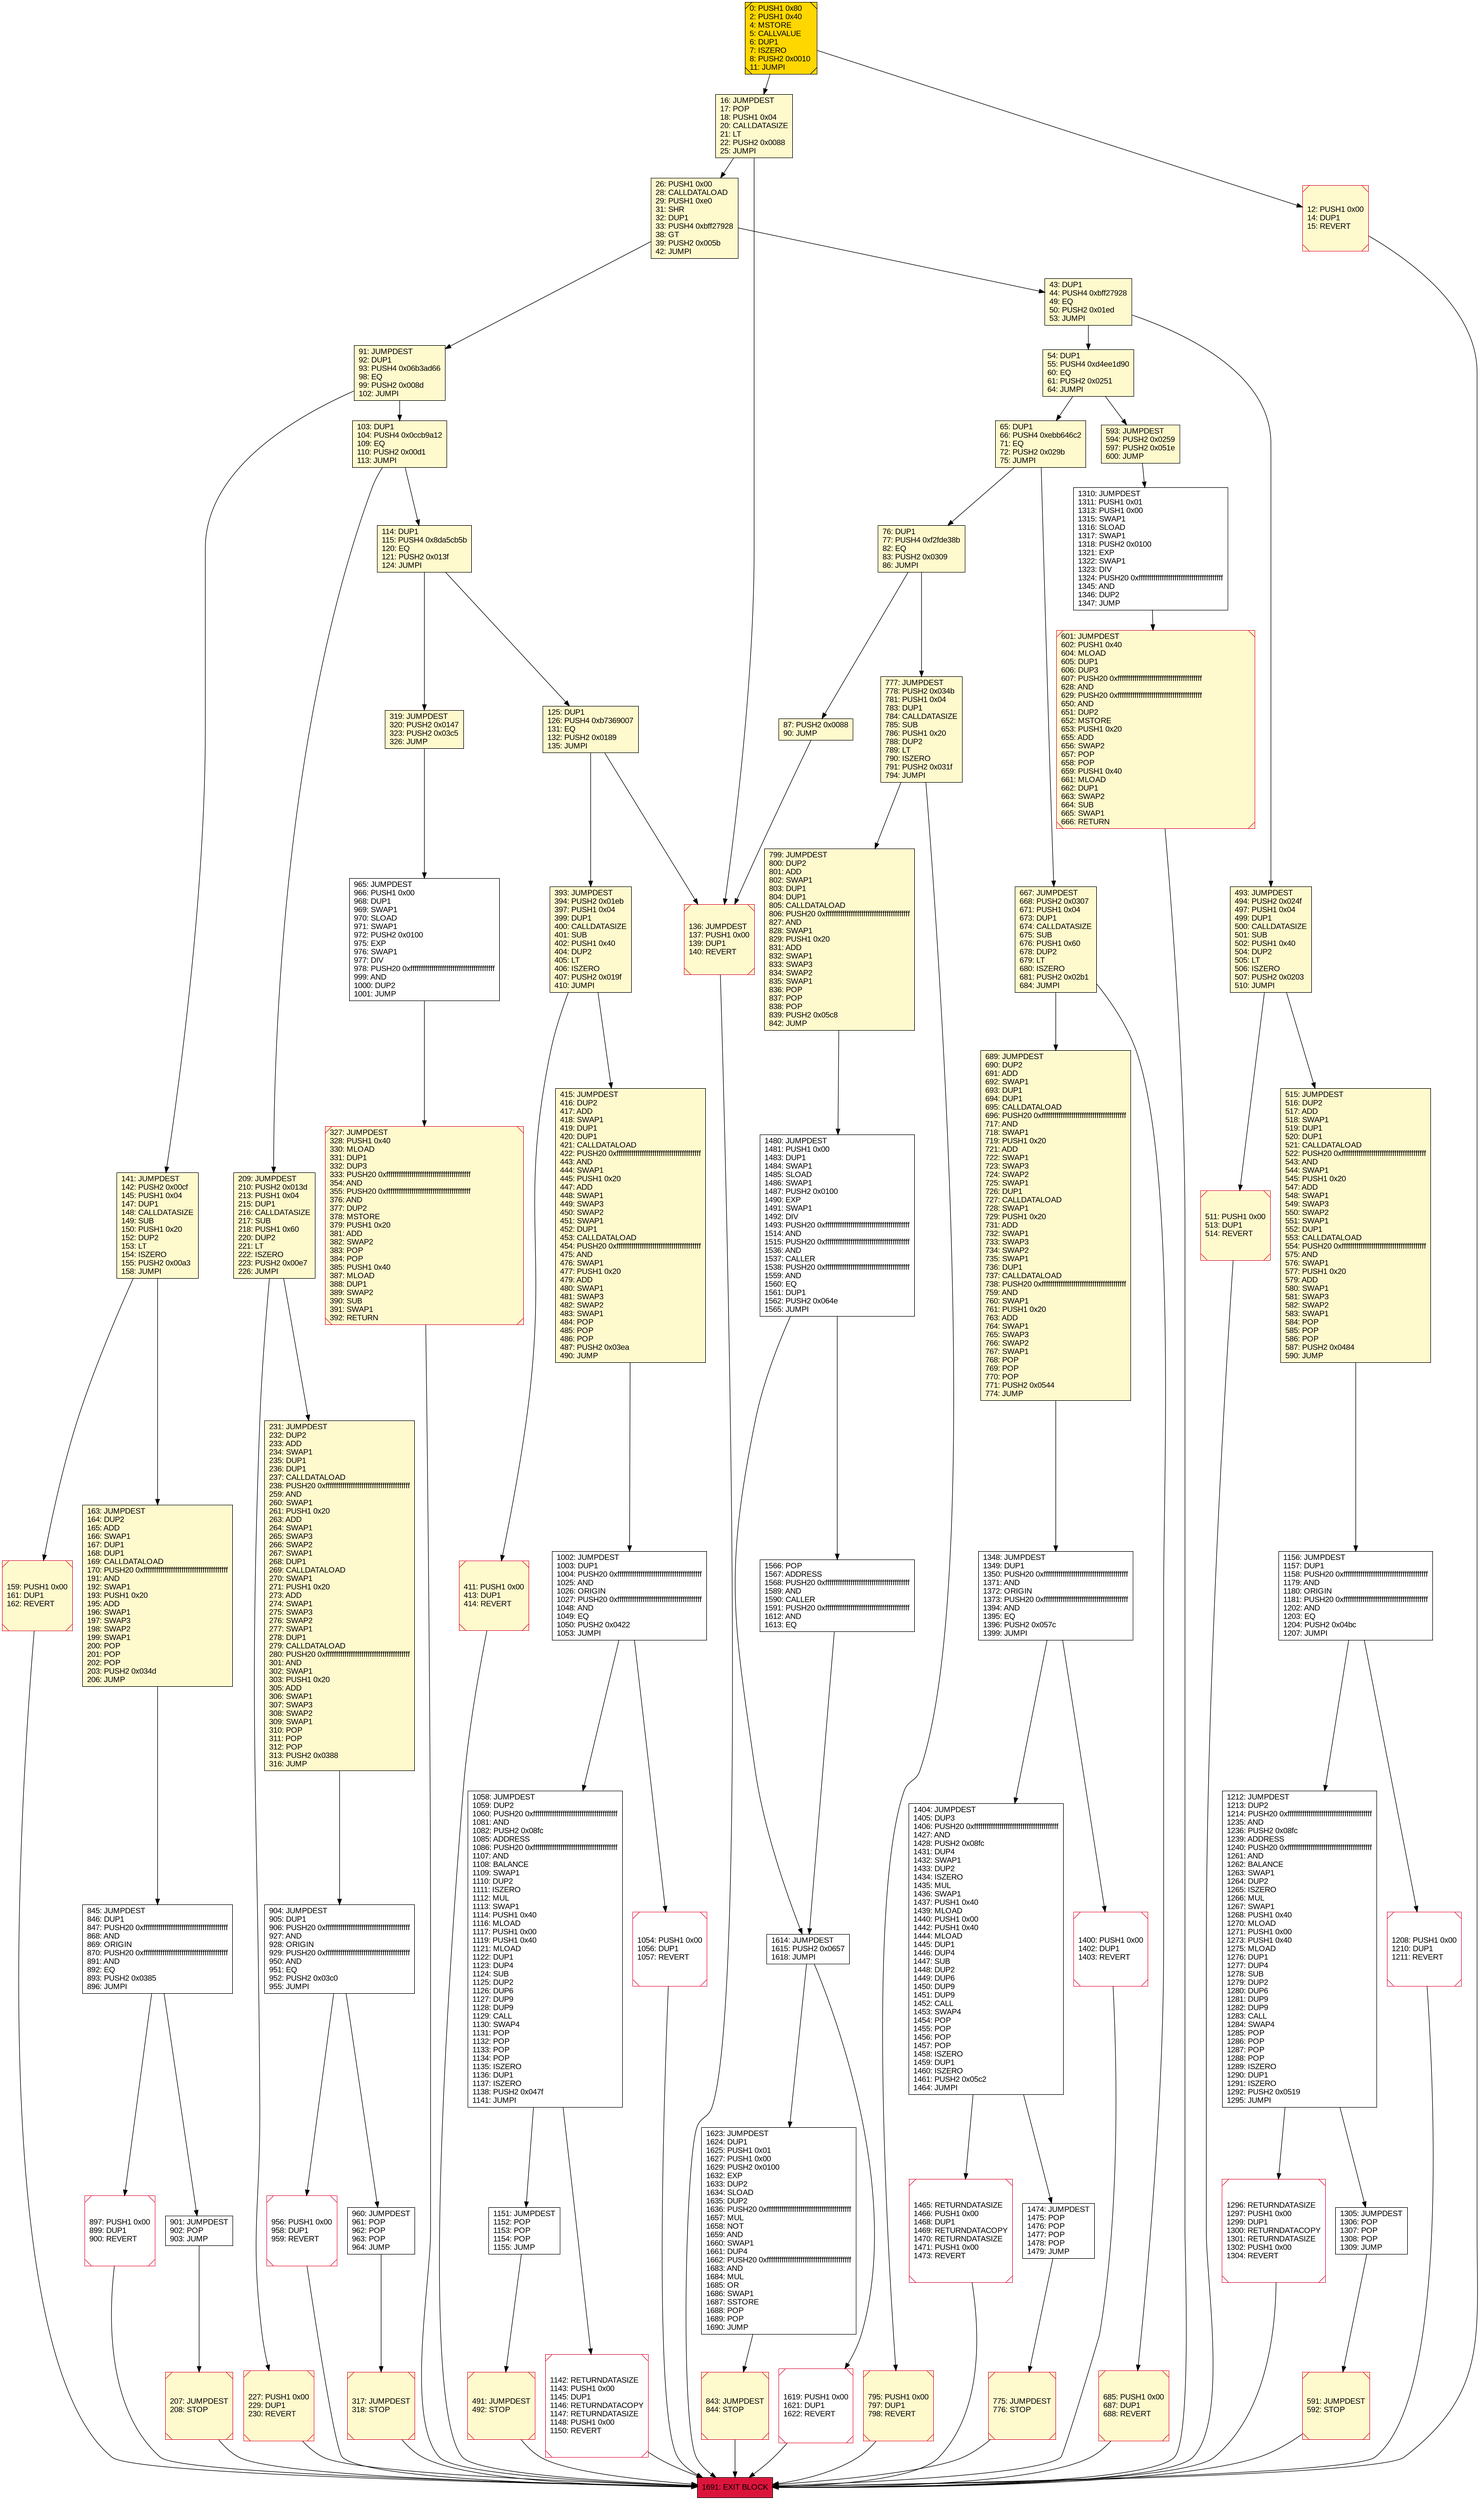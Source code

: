 digraph G {
bgcolor=transparent rankdir=UD;
node [shape=box style=filled color=black fillcolor=white fontname=arial fontcolor=black];
667 [label="667: JUMPDEST\l668: PUSH2 0x0307\l671: PUSH1 0x04\l673: DUP1\l674: CALLDATASIZE\l675: SUB\l676: PUSH1 0x60\l678: DUP2\l679: LT\l680: ISZERO\l681: PUSH2 0x02b1\l684: JUMPI\l" fillcolor=lemonchiffon ];
1310 [label="1310: JUMPDEST\l1311: PUSH1 0x01\l1313: PUSH1 0x00\l1315: SWAP1\l1316: SLOAD\l1317: SWAP1\l1318: PUSH2 0x0100\l1321: EXP\l1322: SWAP1\l1323: DIV\l1324: PUSH20 0xffffffffffffffffffffffffffffffffffffffff\l1345: AND\l1346: DUP2\l1347: JUMP\l" ];
163 [label="163: JUMPDEST\l164: DUP2\l165: ADD\l166: SWAP1\l167: DUP1\l168: DUP1\l169: CALLDATALOAD\l170: PUSH20 0xffffffffffffffffffffffffffffffffffffffff\l191: AND\l192: SWAP1\l193: PUSH1 0x20\l195: ADD\l196: SWAP1\l197: SWAP3\l198: SWAP2\l199: SWAP1\l200: POP\l201: POP\l202: POP\l203: PUSH2 0x034d\l206: JUMP\l" fillcolor=lemonchiffon ];
1058 [label="1058: JUMPDEST\l1059: DUP2\l1060: PUSH20 0xffffffffffffffffffffffffffffffffffffffff\l1081: AND\l1082: PUSH2 0x08fc\l1085: ADDRESS\l1086: PUSH20 0xffffffffffffffffffffffffffffffffffffffff\l1107: AND\l1108: BALANCE\l1109: SWAP1\l1110: DUP2\l1111: ISZERO\l1112: MUL\l1113: SWAP1\l1114: PUSH1 0x40\l1116: MLOAD\l1117: PUSH1 0x00\l1119: PUSH1 0x40\l1121: MLOAD\l1122: DUP1\l1123: DUP4\l1124: SUB\l1125: DUP2\l1126: DUP6\l1127: DUP9\l1128: DUP9\l1129: CALL\l1130: SWAP4\l1131: POP\l1132: POP\l1133: POP\l1134: POP\l1135: ISZERO\l1136: DUP1\l1137: ISZERO\l1138: PUSH2 0x047f\l1141: JUMPI\l" ];
601 [label="601: JUMPDEST\l602: PUSH1 0x40\l604: MLOAD\l605: DUP1\l606: DUP3\l607: PUSH20 0xffffffffffffffffffffffffffffffffffffffff\l628: AND\l629: PUSH20 0xffffffffffffffffffffffffffffffffffffffff\l650: AND\l651: DUP2\l652: MSTORE\l653: PUSH1 0x20\l655: ADD\l656: SWAP2\l657: POP\l658: POP\l659: PUSH1 0x40\l661: MLOAD\l662: DUP1\l663: SWAP2\l664: SUB\l665: SWAP1\l666: RETURN\l" fillcolor=lemonchiffon shape=Msquare color=crimson ];
1296 [label="1296: RETURNDATASIZE\l1297: PUSH1 0x00\l1299: DUP1\l1300: RETURNDATACOPY\l1301: RETURNDATASIZE\l1302: PUSH1 0x00\l1304: REVERT\l" shape=Msquare color=crimson ];
685 [label="685: PUSH1 0x00\l687: DUP1\l688: REVERT\l" fillcolor=lemonchiffon shape=Msquare color=crimson ];
1474 [label="1474: JUMPDEST\l1475: POP\l1476: POP\l1477: POP\l1478: POP\l1479: JUMP\l" ];
136 [label="136: JUMPDEST\l137: PUSH1 0x00\l139: DUP1\l140: REVERT\l" fillcolor=lemonchiffon shape=Msquare color=crimson ];
799 [label="799: JUMPDEST\l800: DUP2\l801: ADD\l802: SWAP1\l803: DUP1\l804: DUP1\l805: CALLDATALOAD\l806: PUSH20 0xffffffffffffffffffffffffffffffffffffffff\l827: AND\l828: SWAP1\l829: PUSH1 0x20\l831: ADD\l832: SWAP1\l833: SWAP3\l834: SWAP2\l835: SWAP1\l836: POP\l837: POP\l838: POP\l839: PUSH2 0x05c8\l842: JUMP\l" fillcolor=lemonchiffon ];
777 [label="777: JUMPDEST\l778: PUSH2 0x034b\l781: PUSH1 0x04\l783: DUP1\l784: CALLDATASIZE\l785: SUB\l786: PUSH1 0x20\l788: DUP2\l789: LT\l790: ISZERO\l791: PUSH2 0x031f\l794: JUMPI\l" fillcolor=lemonchiffon ];
1348 [label="1348: JUMPDEST\l1349: DUP1\l1350: PUSH20 0xffffffffffffffffffffffffffffffffffffffff\l1371: AND\l1372: ORIGIN\l1373: PUSH20 0xffffffffffffffffffffffffffffffffffffffff\l1394: AND\l1395: EQ\l1396: PUSH2 0x057c\l1399: JUMPI\l" ];
493 [label="493: JUMPDEST\l494: PUSH2 0x024f\l497: PUSH1 0x04\l499: DUP1\l500: CALLDATASIZE\l501: SUB\l502: PUSH1 0x40\l504: DUP2\l505: LT\l506: ISZERO\l507: PUSH2 0x0203\l510: JUMPI\l" fillcolor=lemonchiffon ];
114 [label="114: DUP1\l115: PUSH4 0x8da5cb5b\l120: EQ\l121: PUSH2 0x013f\l124: JUMPI\l" fillcolor=lemonchiffon ];
775 [label="775: JUMPDEST\l776: STOP\l" fillcolor=lemonchiffon shape=Msquare color=crimson ];
327 [label="327: JUMPDEST\l328: PUSH1 0x40\l330: MLOAD\l331: DUP1\l332: DUP3\l333: PUSH20 0xffffffffffffffffffffffffffffffffffffffff\l354: AND\l355: PUSH20 0xffffffffffffffffffffffffffffffffffffffff\l376: AND\l377: DUP2\l378: MSTORE\l379: PUSH1 0x20\l381: ADD\l382: SWAP2\l383: POP\l384: POP\l385: PUSH1 0x40\l387: MLOAD\l388: DUP1\l389: SWAP2\l390: SUB\l391: SWAP1\l392: RETURN\l" fillcolor=lemonchiffon shape=Msquare color=crimson ];
515 [label="515: JUMPDEST\l516: DUP2\l517: ADD\l518: SWAP1\l519: DUP1\l520: DUP1\l521: CALLDATALOAD\l522: PUSH20 0xffffffffffffffffffffffffffffffffffffffff\l543: AND\l544: SWAP1\l545: PUSH1 0x20\l547: ADD\l548: SWAP1\l549: SWAP3\l550: SWAP2\l551: SWAP1\l552: DUP1\l553: CALLDATALOAD\l554: PUSH20 0xffffffffffffffffffffffffffffffffffffffff\l575: AND\l576: SWAP1\l577: PUSH1 0x20\l579: ADD\l580: SWAP1\l581: SWAP3\l582: SWAP2\l583: SWAP1\l584: POP\l585: POP\l586: POP\l587: PUSH2 0x0484\l590: JUMP\l" fillcolor=lemonchiffon ];
689 [label="689: JUMPDEST\l690: DUP2\l691: ADD\l692: SWAP1\l693: DUP1\l694: DUP1\l695: CALLDATALOAD\l696: PUSH20 0xffffffffffffffffffffffffffffffffffffffff\l717: AND\l718: SWAP1\l719: PUSH1 0x20\l721: ADD\l722: SWAP1\l723: SWAP3\l724: SWAP2\l725: SWAP1\l726: DUP1\l727: CALLDATALOAD\l728: SWAP1\l729: PUSH1 0x20\l731: ADD\l732: SWAP1\l733: SWAP3\l734: SWAP2\l735: SWAP1\l736: DUP1\l737: CALLDATALOAD\l738: PUSH20 0xffffffffffffffffffffffffffffffffffffffff\l759: AND\l760: SWAP1\l761: PUSH1 0x20\l763: ADD\l764: SWAP1\l765: SWAP3\l766: SWAP2\l767: SWAP1\l768: POP\l769: POP\l770: POP\l771: PUSH2 0x0544\l774: JUMP\l" fillcolor=lemonchiffon ];
0 [label="0: PUSH1 0x80\l2: PUSH1 0x40\l4: MSTORE\l5: CALLVALUE\l6: DUP1\l7: ISZERO\l8: PUSH2 0x0010\l11: JUMPI\l" fillcolor=lemonchiffon shape=Msquare fillcolor=gold ];
26 [label="26: PUSH1 0x00\l28: CALLDATALOAD\l29: PUSH1 0xe0\l31: SHR\l32: DUP1\l33: PUSH4 0xbff27928\l38: GT\l39: PUSH2 0x005b\l42: JUMPI\l" fillcolor=lemonchiffon ];
1208 [label="1208: PUSH1 0x00\l1210: DUP1\l1211: REVERT\l" shape=Msquare color=crimson ];
1691 [label="1691: EXIT BLOCK\l" fillcolor=crimson ];
956 [label="956: PUSH1 0x00\l958: DUP1\l959: REVERT\l" shape=Msquare color=crimson ];
1151 [label="1151: JUMPDEST\l1152: POP\l1153: POP\l1154: POP\l1155: JUMP\l" ];
897 [label="897: PUSH1 0x00\l899: DUP1\l900: REVERT\l" shape=Msquare color=crimson ];
415 [label="415: JUMPDEST\l416: DUP2\l417: ADD\l418: SWAP1\l419: DUP1\l420: DUP1\l421: CALLDATALOAD\l422: PUSH20 0xffffffffffffffffffffffffffffffffffffffff\l443: AND\l444: SWAP1\l445: PUSH1 0x20\l447: ADD\l448: SWAP1\l449: SWAP3\l450: SWAP2\l451: SWAP1\l452: DUP1\l453: CALLDATALOAD\l454: PUSH20 0xffffffffffffffffffffffffffffffffffffffff\l475: AND\l476: SWAP1\l477: PUSH1 0x20\l479: ADD\l480: SWAP1\l481: SWAP3\l482: SWAP2\l483: SWAP1\l484: POP\l485: POP\l486: POP\l487: PUSH2 0x03ea\l490: JUMP\l" fillcolor=lemonchiffon ];
960 [label="960: JUMPDEST\l961: POP\l962: POP\l963: POP\l964: JUMP\l" ];
125 [label="125: DUP1\l126: PUSH4 0xb7369007\l131: EQ\l132: PUSH2 0x0189\l135: JUMPI\l" fillcolor=lemonchiffon ];
901 [label="901: JUMPDEST\l902: POP\l903: JUMP\l" ];
1465 [label="1465: RETURNDATASIZE\l1466: PUSH1 0x00\l1468: DUP1\l1469: RETURNDATACOPY\l1470: RETURNDATASIZE\l1471: PUSH1 0x00\l1473: REVERT\l" shape=Msquare color=crimson ];
317 [label="317: JUMPDEST\l318: STOP\l" fillcolor=lemonchiffon shape=Msquare color=crimson ];
54 [label="54: DUP1\l55: PUSH4 0xd4ee1d90\l60: EQ\l61: PUSH2 0x0251\l64: JUMPI\l" fillcolor=lemonchiffon ];
12 [label="12: PUSH1 0x00\l14: DUP1\l15: REVERT\l" fillcolor=lemonchiffon shape=Msquare color=crimson ];
1614 [label="1614: JUMPDEST\l1615: PUSH2 0x0657\l1618: JUMPI\l" ];
103 [label="103: DUP1\l104: PUSH4 0x0ccb9a12\l109: EQ\l110: PUSH2 0x00d1\l113: JUMPI\l" fillcolor=lemonchiffon ];
65 [label="65: DUP1\l66: PUSH4 0xebb646c2\l71: EQ\l72: PUSH2 0x029b\l75: JUMPI\l" fillcolor=lemonchiffon ];
1404 [label="1404: JUMPDEST\l1405: DUP3\l1406: PUSH20 0xffffffffffffffffffffffffffffffffffffffff\l1427: AND\l1428: PUSH2 0x08fc\l1431: DUP4\l1432: SWAP1\l1433: DUP2\l1434: ISZERO\l1435: MUL\l1436: SWAP1\l1437: PUSH1 0x40\l1439: MLOAD\l1440: PUSH1 0x00\l1442: PUSH1 0x40\l1444: MLOAD\l1445: DUP1\l1446: DUP4\l1447: SUB\l1448: DUP2\l1449: DUP6\l1450: DUP9\l1451: DUP9\l1452: CALL\l1453: SWAP4\l1454: POP\l1455: POP\l1456: POP\l1457: POP\l1458: ISZERO\l1459: DUP1\l1460: ISZERO\l1461: PUSH2 0x05c2\l1464: JUMPI\l" ];
231 [label="231: JUMPDEST\l232: DUP2\l233: ADD\l234: SWAP1\l235: DUP1\l236: DUP1\l237: CALLDATALOAD\l238: PUSH20 0xffffffffffffffffffffffffffffffffffffffff\l259: AND\l260: SWAP1\l261: PUSH1 0x20\l263: ADD\l264: SWAP1\l265: SWAP3\l266: SWAP2\l267: SWAP1\l268: DUP1\l269: CALLDATALOAD\l270: SWAP1\l271: PUSH1 0x20\l273: ADD\l274: SWAP1\l275: SWAP3\l276: SWAP2\l277: SWAP1\l278: DUP1\l279: CALLDATALOAD\l280: PUSH20 0xffffffffffffffffffffffffffffffffffffffff\l301: AND\l302: SWAP1\l303: PUSH1 0x20\l305: ADD\l306: SWAP1\l307: SWAP3\l308: SWAP2\l309: SWAP1\l310: POP\l311: POP\l312: POP\l313: PUSH2 0x0388\l316: JUMP\l" fillcolor=lemonchiffon ];
411 [label="411: PUSH1 0x00\l413: DUP1\l414: REVERT\l" fillcolor=lemonchiffon shape=Msquare color=crimson ];
795 [label="795: PUSH1 0x00\l797: DUP1\l798: REVERT\l" fillcolor=lemonchiffon shape=Msquare color=crimson ];
393 [label="393: JUMPDEST\l394: PUSH2 0x01eb\l397: PUSH1 0x04\l399: DUP1\l400: CALLDATASIZE\l401: SUB\l402: PUSH1 0x40\l404: DUP2\l405: LT\l406: ISZERO\l407: PUSH2 0x019f\l410: JUMPI\l" fillcolor=lemonchiffon ];
159 [label="159: PUSH1 0x00\l161: DUP1\l162: REVERT\l" fillcolor=lemonchiffon shape=Msquare color=crimson ];
1054 [label="1054: PUSH1 0x00\l1056: DUP1\l1057: REVERT\l" shape=Msquare color=crimson ];
227 [label="227: PUSH1 0x00\l229: DUP1\l230: REVERT\l" fillcolor=lemonchiffon shape=Msquare color=crimson ];
43 [label="43: DUP1\l44: PUSH4 0xbff27928\l49: EQ\l50: PUSH2 0x01ed\l53: JUMPI\l" fillcolor=lemonchiffon ];
904 [label="904: JUMPDEST\l905: DUP1\l906: PUSH20 0xffffffffffffffffffffffffffffffffffffffff\l927: AND\l928: ORIGIN\l929: PUSH20 0xffffffffffffffffffffffffffffffffffffffff\l950: AND\l951: EQ\l952: PUSH2 0x03c0\l955: JUMPI\l" ];
593 [label="593: JUMPDEST\l594: PUSH2 0x0259\l597: PUSH2 0x051e\l600: JUMP\l" fillcolor=lemonchiffon ];
1156 [label="1156: JUMPDEST\l1157: DUP1\l1158: PUSH20 0xffffffffffffffffffffffffffffffffffffffff\l1179: AND\l1180: ORIGIN\l1181: PUSH20 0xffffffffffffffffffffffffffffffffffffffff\l1202: AND\l1203: EQ\l1204: PUSH2 0x04bc\l1207: JUMPI\l" ];
1480 [label="1480: JUMPDEST\l1481: PUSH1 0x00\l1483: DUP1\l1484: SWAP1\l1485: SLOAD\l1486: SWAP1\l1487: PUSH2 0x0100\l1490: EXP\l1491: SWAP1\l1492: DIV\l1493: PUSH20 0xffffffffffffffffffffffffffffffffffffffff\l1514: AND\l1515: PUSH20 0xffffffffffffffffffffffffffffffffffffffff\l1536: AND\l1537: CALLER\l1538: PUSH20 0xffffffffffffffffffffffffffffffffffffffff\l1559: AND\l1560: EQ\l1561: DUP1\l1562: PUSH2 0x064e\l1565: JUMPI\l" ];
141 [label="141: JUMPDEST\l142: PUSH2 0x00cf\l145: PUSH1 0x04\l147: DUP1\l148: CALLDATASIZE\l149: SUB\l150: PUSH1 0x20\l152: DUP2\l153: LT\l154: ISZERO\l155: PUSH2 0x00a3\l158: JUMPI\l" fillcolor=lemonchiffon ];
1002 [label="1002: JUMPDEST\l1003: DUP1\l1004: PUSH20 0xffffffffffffffffffffffffffffffffffffffff\l1025: AND\l1026: ORIGIN\l1027: PUSH20 0xffffffffffffffffffffffffffffffffffffffff\l1048: AND\l1049: EQ\l1050: PUSH2 0x0422\l1053: JUMPI\l" ];
1623 [label="1623: JUMPDEST\l1624: DUP1\l1625: PUSH1 0x01\l1627: PUSH1 0x00\l1629: PUSH2 0x0100\l1632: EXP\l1633: DUP2\l1634: SLOAD\l1635: DUP2\l1636: PUSH20 0xffffffffffffffffffffffffffffffffffffffff\l1657: MUL\l1658: NOT\l1659: AND\l1660: SWAP1\l1661: DUP4\l1662: PUSH20 0xffffffffffffffffffffffffffffffffffffffff\l1683: AND\l1684: MUL\l1685: OR\l1686: SWAP1\l1687: SSTORE\l1688: POP\l1689: POP\l1690: JUMP\l" ];
76 [label="76: DUP1\l77: PUSH4 0xf2fde38b\l82: EQ\l83: PUSH2 0x0309\l86: JUMPI\l" fillcolor=lemonchiffon ];
91 [label="91: JUMPDEST\l92: DUP1\l93: PUSH4 0x06b3ad66\l98: EQ\l99: PUSH2 0x008d\l102: JUMPI\l" fillcolor=lemonchiffon ];
209 [label="209: JUMPDEST\l210: PUSH2 0x013d\l213: PUSH1 0x04\l215: DUP1\l216: CALLDATASIZE\l217: SUB\l218: PUSH1 0x60\l220: DUP2\l221: LT\l222: ISZERO\l223: PUSH2 0x00e7\l226: JUMPI\l" fillcolor=lemonchiffon ];
1400 [label="1400: PUSH1 0x00\l1402: DUP1\l1403: REVERT\l" shape=Msquare color=crimson ];
319 [label="319: JUMPDEST\l320: PUSH2 0x0147\l323: PUSH2 0x03c5\l326: JUMP\l" fillcolor=lemonchiffon ];
207 [label="207: JUMPDEST\l208: STOP\l" fillcolor=lemonchiffon shape=Msquare color=crimson ];
591 [label="591: JUMPDEST\l592: STOP\l" fillcolor=lemonchiffon shape=Msquare color=crimson ];
511 [label="511: PUSH1 0x00\l513: DUP1\l514: REVERT\l" fillcolor=lemonchiffon shape=Msquare color=crimson ];
843 [label="843: JUMPDEST\l844: STOP\l" fillcolor=lemonchiffon shape=Msquare color=crimson ];
1142 [label="1142: RETURNDATASIZE\l1143: PUSH1 0x00\l1145: DUP1\l1146: RETURNDATACOPY\l1147: RETURNDATASIZE\l1148: PUSH1 0x00\l1150: REVERT\l" shape=Msquare color=crimson ];
845 [label="845: JUMPDEST\l846: DUP1\l847: PUSH20 0xffffffffffffffffffffffffffffffffffffffff\l868: AND\l869: ORIGIN\l870: PUSH20 0xffffffffffffffffffffffffffffffffffffffff\l891: AND\l892: EQ\l893: PUSH2 0x0385\l896: JUMPI\l" ];
1619 [label="1619: PUSH1 0x00\l1621: DUP1\l1622: REVERT\l" shape=Msquare color=crimson ];
87 [label="87: PUSH2 0x0088\l90: JUMP\l" fillcolor=lemonchiffon ];
965 [label="965: JUMPDEST\l966: PUSH1 0x00\l968: DUP1\l969: SWAP1\l970: SLOAD\l971: SWAP1\l972: PUSH2 0x0100\l975: EXP\l976: SWAP1\l977: DIV\l978: PUSH20 0xffffffffffffffffffffffffffffffffffffffff\l999: AND\l1000: DUP2\l1001: JUMP\l" ];
1212 [label="1212: JUMPDEST\l1213: DUP2\l1214: PUSH20 0xffffffffffffffffffffffffffffffffffffffff\l1235: AND\l1236: PUSH2 0x08fc\l1239: ADDRESS\l1240: PUSH20 0xffffffffffffffffffffffffffffffffffffffff\l1261: AND\l1262: BALANCE\l1263: SWAP1\l1264: DUP2\l1265: ISZERO\l1266: MUL\l1267: SWAP1\l1268: PUSH1 0x40\l1270: MLOAD\l1271: PUSH1 0x00\l1273: PUSH1 0x40\l1275: MLOAD\l1276: DUP1\l1277: DUP4\l1278: SUB\l1279: DUP2\l1280: DUP6\l1281: DUP9\l1282: DUP9\l1283: CALL\l1284: SWAP4\l1285: POP\l1286: POP\l1287: POP\l1288: POP\l1289: ISZERO\l1290: DUP1\l1291: ISZERO\l1292: PUSH2 0x0519\l1295: JUMPI\l" ];
16 [label="16: JUMPDEST\l17: POP\l18: PUSH1 0x04\l20: CALLDATASIZE\l21: LT\l22: PUSH2 0x0088\l25: JUMPI\l" fillcolor=lemonchiffon ];
1566 [label="1566: POP\l1567: ADDRESS\l1568: PUSH20 0xffffffffffffffffffffffffffffffffffffffff\l1589: AND\l1590: CALLER\l1591: PUSH20 0xffffffffffffffffffffffffffffffffffffffff\l1612: AND\l1613: EQ\l" ];
1305 [label="1305: JUMPDEST\l1306: POP\l1307: POP\l1308: POP\l1309: JUMP\l" ];
491 [label="491: JUMPDEST\l492: STOP\l" fillcolor=lemonchiffon shape=Msquare color=crimson ];
393 -> 411;
493 -> 515;
775 -> 1691;
689 -> 1348;
1623 -> 843;
1404 -> 1465;
136 -> 1691;
667 -> 689;
125 -> 393;
209 -> 227;
777 -> 799;
1474 -> 775;
795 -> 1691;
1348 -> 1404;
1305 -> 591;
1054 -> 1691;
319 -> 965;
317 -> 1691;
12 -> 1691;
1465 -> 1691;
1404 -> 1474;
591 -> 1691;
26 -> 91;
1400 -> 1691;
843 -> 1691;
593 -> 1310;
114 -> 319;
1348 -> 1400;
493 -> 511;
845 -> 897;
904 -> 956;
1614 -> 1619;
26 -> 43;
1058 -> 1142;
904 -> 960;
1480 -> 1614;
103 -> 209;
1619 -> 1691;
43 -> 54;
54 -> 593;
16 -> 26;
1002 -> 1054;
415 -> 1002;
141 -> 159;
1212 -> 1296;
16 -> 136;
1614 -> 1623;
1208 -> 1691;
956 -> 1691;
960 -> 317;
1310 -> 601;
1212 -> 1305;
667 -> 685;
327 -> 1691;
1296 -> 1691;
601 -> 1691;
91 -> 141;
685 -> 1691;
1058 -> 1151;
393 -> 415;
54 -> 65;
76 -> 87;
411 -> 1691;
103 -> 114;
159 -> 1691;
777 -> 795;
125 -> 136;
114 -> 125;
65 -> 667;
0 -> 12;
1156 -> 1212;
897 -> 1691;
1480 -> 1566;
207 -> 1691;
76 -> 777;
799 -> 1480;
511 -> 1691;
141 -> 163;
845 -> 901;
1156 -> 1208;
43 -> 493;
227 -> 1691;
1002 -> 1058;
1566 -> 1614;
515 -> 1156;
65 -> 76;
1151 -> 491;
491 -> 1691;
965 -> 327;
91 -> 103;
163 -> 845;
0 -> 16;
209 -> 231;
231 -> 904;
1142 -> 1691;
901 -> 207;
87 -> 136;
}